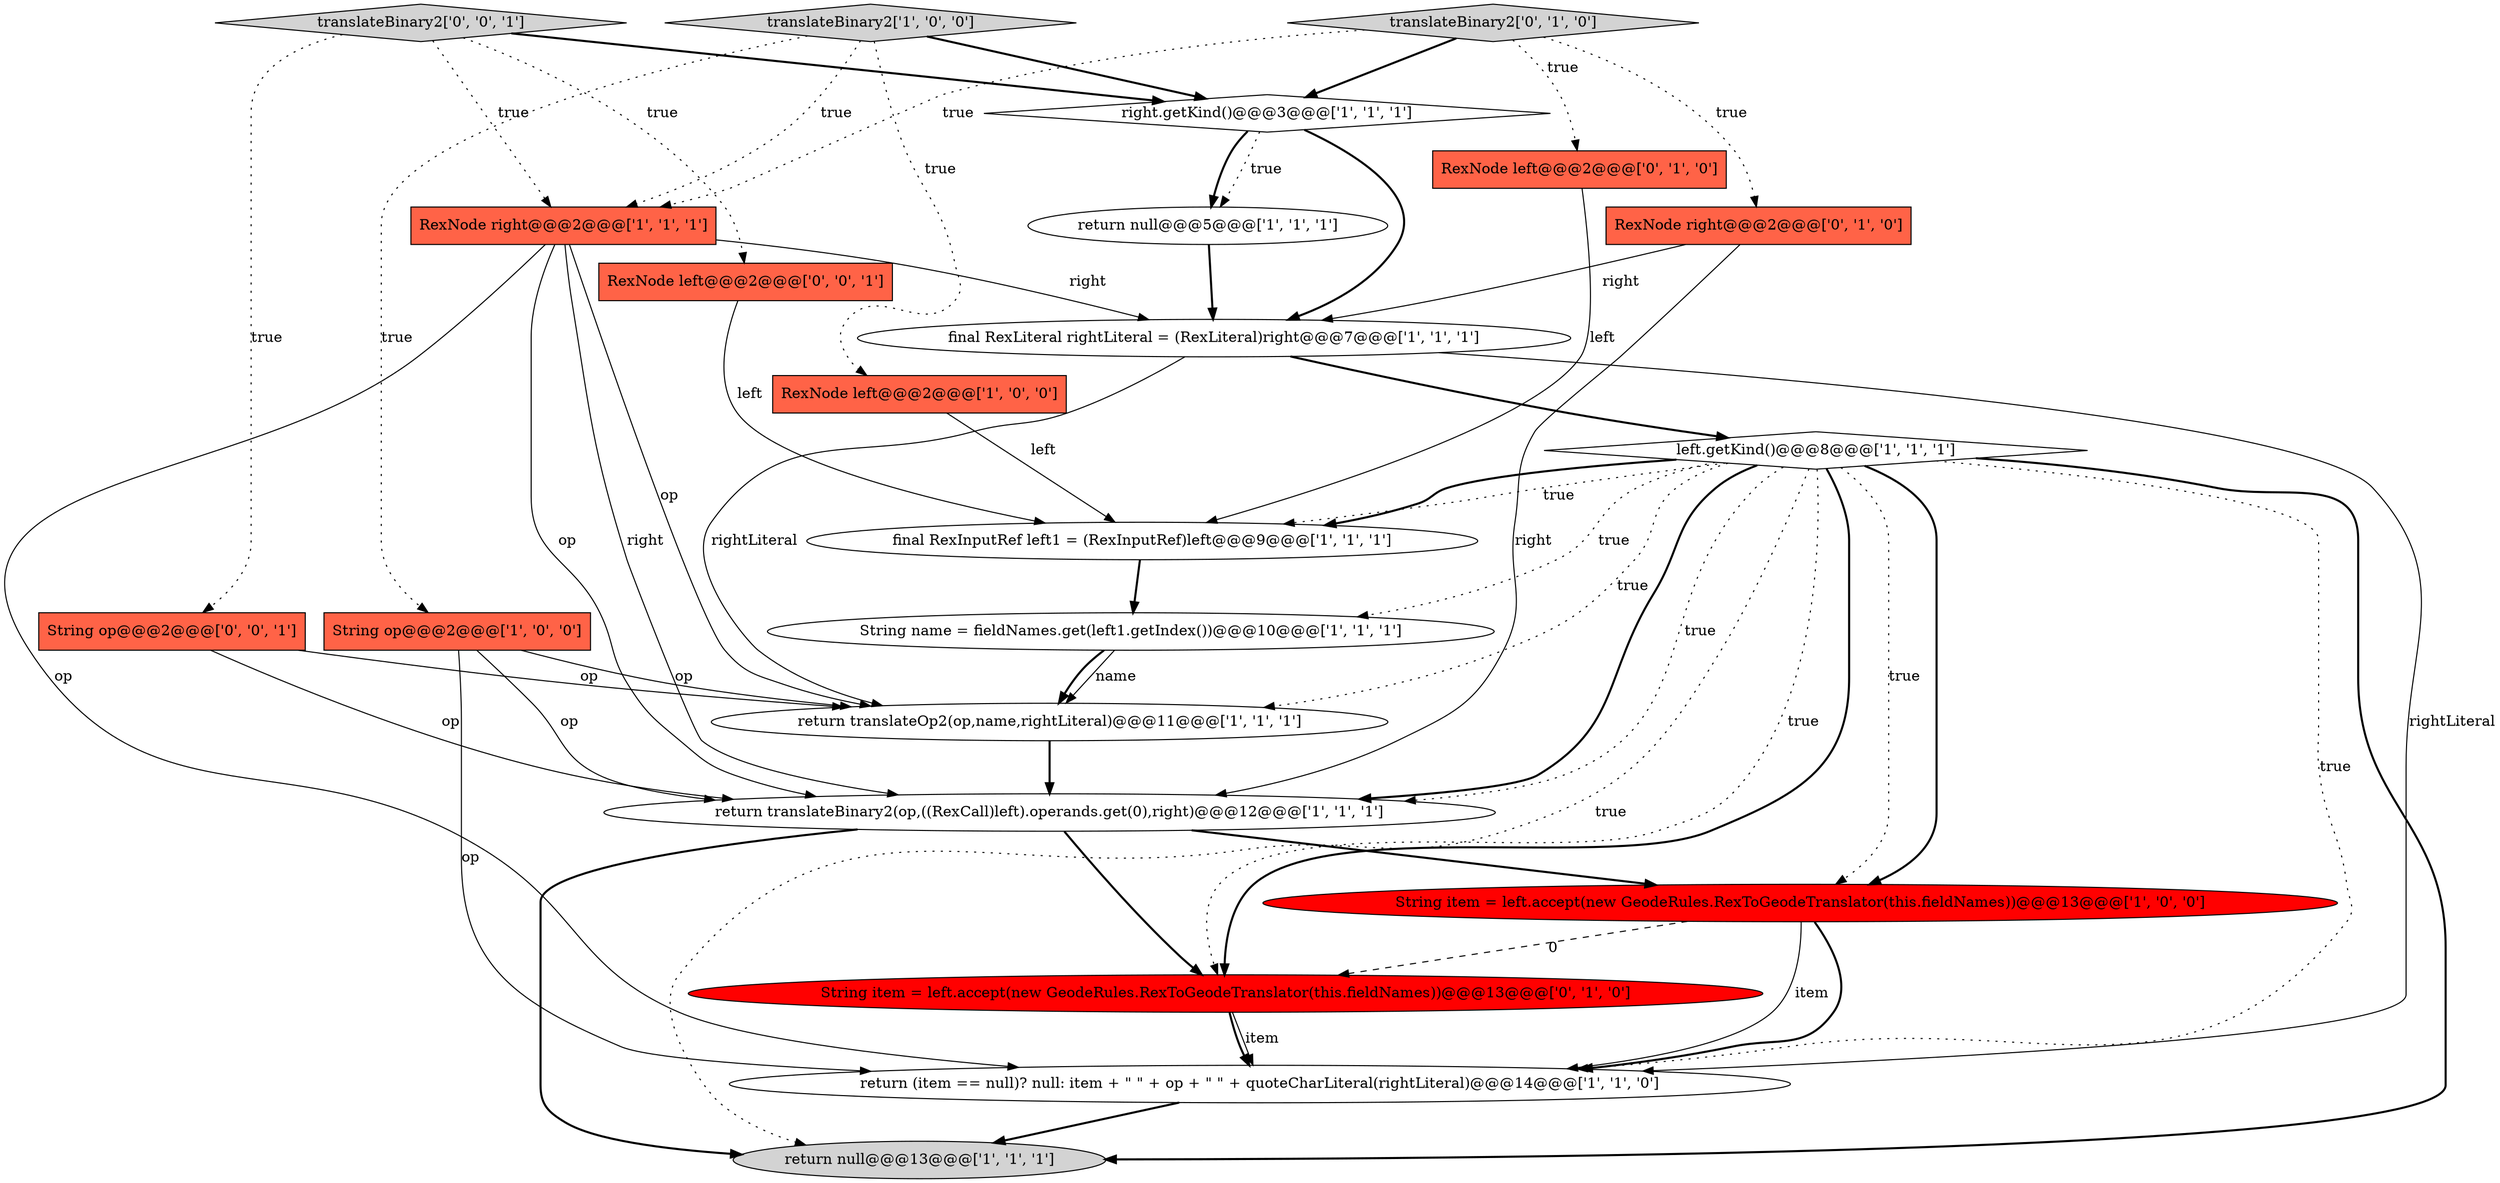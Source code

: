 digraph {
0 [style = filled, label = "String item = left.accept(new GeodeRules.RexToGeodeTranslator(this.fieldNames))@@@13@@@['1', '0', '0']", fillcolor = red, shape = ellipse image = "AAA1AAABBB1BBB"];
2 [style = filled, label = "String name = fieldNames.get(left1.getIndex())@@@10@@@['1', '1', '1']", fillcolor = white, shape = ellipse image = "AAA0AAABBB1BBB"];
11 [style = filled, label = "return (item == null)? null: item + \" \" + op + \" \" + quoteCharLiteral(rightLiteral)@@@14@@@['1', '1', '0']", fillcolor = white, shape = ellipse image = "AAA0AAABBB1BBB"];
13 [style = filled, label = "right.getKind()@@@3@@@['1', '1', '1']", fillcolor = white, shape = diamond image = "AAA0AAABBB1BBB"];
16 [style = filled, label = "translateBinary2['0', '1', '0']", fillcolor = lightgray, shape = diamond image = "AAA0AAABBB2BBB"];
19 [style = filled, label = "RexNode left@@@2@@@['0', '0', '1']", fillcolor = tomato, shape = box image = "AAA0AAABBB3BBB"];
17 [style = filled, label = "RexNode left@@@2@@@['0', '1', '0']", fillcolor = tomato, shape = box image = "AAA0AAABBB2BBB"];
20 [style = filled, label = "translateBinary2['0', '0', '1']", fillcolor = lightgray, shape = diamond image = "AAA0AAABBB3BBB"];
4 [style = filled, label = "RexNode left@@@2@@@['1', '0', '0']", fillcolor = tomato, shape = box image = "AAA0AAABBB1BBB"];
1 [style = filled, label = "return null@@@5@@@['1', '1', '1']", fillcolor = white, shape = ellipse image = "AAA0AAABBB1BBB"];
18 [style = filled, label = "RexNode right@@@2@@@['0', '1', '0']", fillcolor = tomato, shape = box image = "AAA0AAABBB2BBB"];
7 [style = filled, label = "left.getKind()@@@8@@@['1', '1', '1']", fillcolor = white, shape = diamond image = "AAA0AAABBB1BBB"];
15 [style = filled, label = "String item = left.accept(new GeodeRules.RexToGeodeTranslator(this.fieldNames))@@@13@@@['0', '1', '0']", fillcolor = red, shape = ellipse image = "AAA1AAABBB2BBB"];
10 [style = filled, label = "return null@@@13@@@['1', '1', '1']", fillcolor = lightgray, shape = ellipse image = "AAA0AAABBB1BBB"];
8 [style = filled, label = "final RexInputRef left1 = (RexInputRef)left@@@9@@@['1', '1', '1']", fillcolor = white, shape = ellipse image = "AAA0AAABBB1BBB"];
14 [style = filled, label = "RexNode right@@@2@@@['1', '1', '1']", fillcolor = tomato, shape = box image = "AAA0AAABBB1BBB"];
21 [style = filled, label = "String op@@@2@@@['0', '0', '1']", fillcolor = tomato, shape = box image = "AAA0AAABBB3BBB"];
12 [style = filled, label = "translateBinary2['1', '0', '0']", fillcolor = lightgray, shape = diamond image = "AAA0AAABBB1BBB"];
3 [style = filled, label = "return translateBinary2(op,((RexCall)left).operands.get(0),right)@@@12@@@['1', '1', '1']", fillcolor = white, shape = ellipse image = "AAA0AAABBB1BBB"];
5 [style = filled, label = "String op@@@2@@@['1', '0', '0']", fillcolor = tomato, shape = box image = "AAA0AAABBB1BBB"];
9 [style = filled, label = "final RexLiteral rightLiteral = (RexLiteral)right@@@7@@@['1', '1', '1']", fillcolor = white, shape = ellipse image = "AAA0AAABBB1BBB"];
6 [style = filled, label = "return translateOp2(op,name,rightLiteral)@@@11@@@['1', '1', '1']", fillcolor = white, shape = ellipse image = "AAA0AAABBB1BBB"];
7->2 [style = dotted, label="true"];
6->3 [style = bold, label=""];
7->6 [style = dotted, label="true"];
16->13 [style = bold, label=""];
20->13 [style = bold, label=""];
7->10 [style = dotted, label="true"];
7->10 [style = bold, label=""];
21->3 [style = solid, label="op"];
2->6 [style = bold, label=""];
15->11 [style = solid, label="item"];
18->3 [style = solid, label="right"];
21->6 [style = solid, label="op"];
16->17 [style = dotted, label="true"];
4->8 [style = solid, label="left"];
20->14 [style = dotted, label="true"];
0->11 [style = solid, label="item"];
0->15 [style = dashed, label="0"];
0->11 [style = bold, label=""];
17->8 [style = solid, label="left"];
7->0 [style = bold, label=""];
3->15 [style = bold, label=""];
20->21 [style = dotted, label="true"];
5->6 [style = solid, label="op"];
9->6 [style = solid, label="rightLiteral"];
7->0 [style = dotted, label="true"];
9->7 [style = bold, label=""];
7->8 [style = bold, label=""];
7->15 [style = dotted, label="true"];
13->1 [style = bold, label=""];
1->9 [style = bold, label=""];
7->3 [style = bold, label=""];
3->0 [style = bold, label=""];
14->3 [style = solid, label="right"];
14->9 [style = solid, label="right"];
12->13 [style = bold, label=""];
13->1 [style = dotted, label="true"];
19->8 [style = solid, label="left"];
12->14 [style = dotted, label="true"];
3->10 [style = bold, label=""];
7->11 [style = dotted, label="true"];
15->11 [style = bold, label=""];
8->2 [style = bold, label=""];
12->5 [style = dotted, label="true"];
7->3 [style = dotted, label="true"];
11->10 [style = bold, label=""];
14->6 [style = solid, label="op"];
2->6 [style = solid, label="name"];
16->14 [style = dotted, label="true"];
9->11 [style = solid, label="rightLiteral"];
14->3 [style = solid, label="op"];
5->11 [style = solid, label="op"];
7->15 [style = bold, label=""];
5->3 [style = solid, label="op"];
12->4 [style = dotted, label="true"];
20->19 [style = dotted, label="true"];
13->9 [style = bold, label=""];
14->11 [style = solid, label="op"];
7->8 [style = dotted, label="true"];
18->9 [style = solid, label="right"];
16->18 [style = dotted, label="true"];
}
